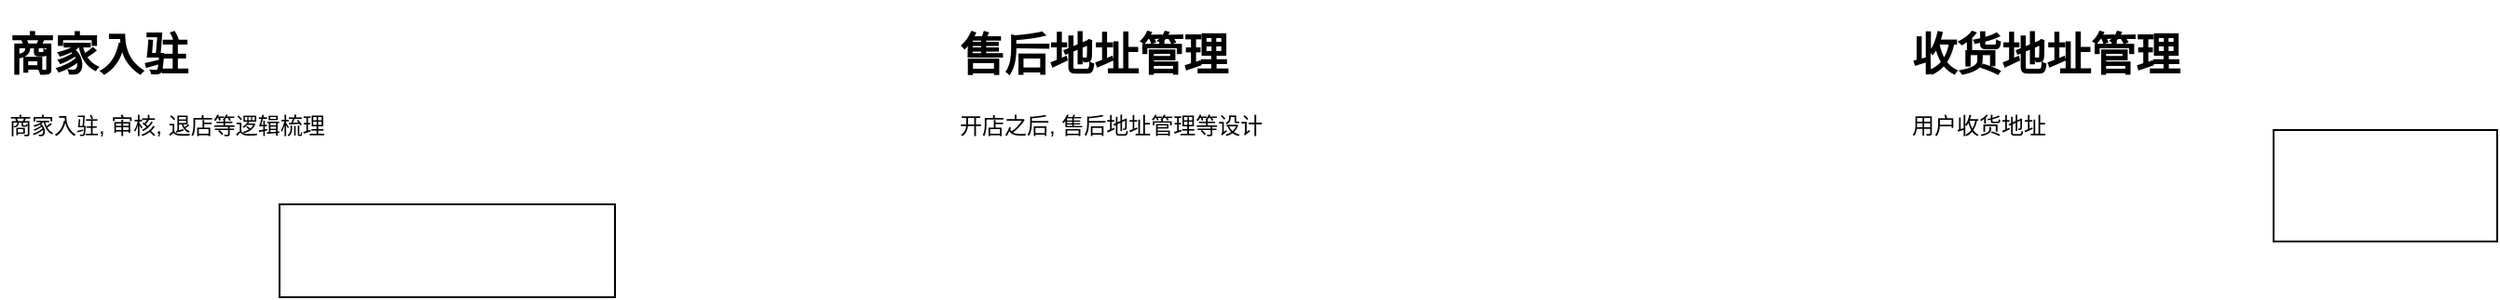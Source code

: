 <mxfile version="14.6.11" type="github">
  <diagram id="xL5Nmr-esy2804ZCpAjE" name="第 1 页">
    <mxGraphModel dx="946" dy="590" grid="1" gridSize="10" guides="1" tooltips="1" connect="1" arrows="1" fold="1" page="1" pageScale="1" pageWidth="827" pageHeight="1169" math="0" shadow="0">
      <root>
        <mxCell id="0" />
        <mxCell id="1" parent="0" />
        <mxCell id="Aki6pbfYvo70P3W0XVMl-2" value="" style="rounded=0;whiteSpace=wrap;html=1;" vertex="1" parent="1">
          <mxGeometry x="180" y="130" width="180" height="50" as="geometry" />
        </mxCell>
        <mxCell id="Aki6pbfYvo70P3W0XVMl-3" value="&lt;h1&gt;商家入驻&lt;/h1&gt;&lt;div&gt;商家入驻, 审核, 退店等逻辑梳理&lt;/div&gt;" style="text;html=1;strokeColor=none;fillColor=none;spacing=5;spacingTop=-20;whiteSpace=wrap;overflow=hidden;rounded=0;" vertex="1" parent="1">
          <mxGeometry x="30" y="30" width="190" height="120" as="geometry" />
        </mxCell>
        <mxCell id="Aki6pbfYvo70P3W0XVMl-4" value="&lt;h1&gt;售后地址管理&lt;/h1&gt;&lt;div&gt;开店之后, 售后地址管理等设计&lt;/div&gt;" style="text;html=1;strokeColor=none;fillColor=none;spacing=5;spacingTop=-20;whiteSpace=wrap;overflow=hidden;rounded=0;" vertex="1" parent="1">
          <mxGeometry x="540" y="30" width="190" height="120" as="geometry" />
        </mxCell>
        <mxCell id="Aki6pbfYvo70P3W0XVMl-5" value="&lt;h1&gt;收货地址管理&lt;/h1&gt;&lt;div&gt;用户收货地址&lt;/div&gt;" style="text;html=1;strokeColor=none;fillColor=none;spacing=5;spacingTop=-20;whiteSpace=wrap;overflow=hidden;rounded=0;" vertex="1" parent="1">
          <mxGeometry x="1051" y="30" width="190" height="120" as="geometry" />
        </mxCell>
        <mxCell id="Aki6pbfYvo70P3W0XVMl-6" value="" style="rounded=0;whiteSpace=wrap;html=1;" vertex="1" parent="1">
          <mxGeometry x="1250" y="90" width="120" height="60" as="geometry" />
        </mxCell>
      </root>
    </mxGraphModel>
  </diagram>
</mxfile>
